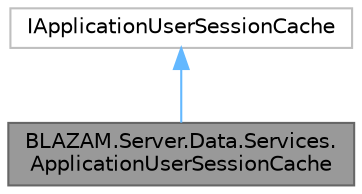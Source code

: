 digraph "BLAZAM.Server.Data.Services.ApplicationUserSessionCache"
{
 // LATEX_PDF_SIZE
  bgcolor="transparent";
  edge [fontname=Helvetica,fontsize=10,labelfontname=Helvetica,labelfontsize=10];
  node [fontname=Helvetica,fontsize=10,shape=box,height=0.2,width=0.4];
  Node1 [id="Node000001",label="BLAZAM.Server.Data.Services.\lApplicationUserSessionCache",height=0.2,width=0.4,color="gray40", fillcolor="grey60", style="filled", fontcolor="black",tooltip=" "];
  Node2 -> Node1 [id="edge2_Node000001_Node000002",dir="back",color="steelblue1",style="solid",tooltip=" "];
  Node2 [id="Node000002",label="IApplicationUserSessionCache",height=0.2,width=0.4,color="grey75", fillcolor="white", style="filled",URL="$interface_b_l_a_z_a_m_1_1_session_1_1_interfaces_1_1_i_application_user_session_cache.html",tooltip=" "];
}

